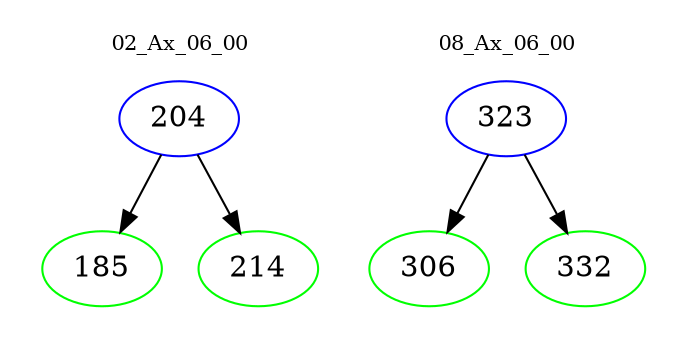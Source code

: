 digraph{
subgraph cluster_0 {
color = white
label = "02_Ax_06_00";
fontsize=10;
T0_204 [label="204", color="blue"]
T0_204 -> T0_185 [color="black"]
T0_185 [label="185", color="green"]
T0_204 -> T0_214 [color="black"]
T0_214 [label="214", color="green"]
}
subgraph cluster_1 {
color = white
label = "08_Ax_06_00";
fontsize=10;
T1_323 [label="323", color="blue"]
T1_323 -> T1_306 [color="black"]
T1_306 [label="306", color="green"]
T1_323 -> T1_332 [color="black"]
T1_332 [label="332", color="green"]
}
}
